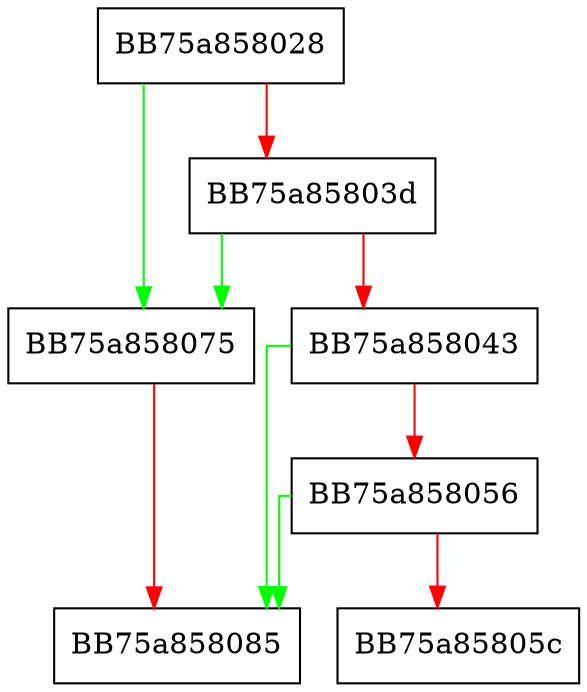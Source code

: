 digraph ProcessBlockExploitAudit {
  node [shape="box"];
  graph [splines=ortho];
  BB75a858028 -> BB75a858075 [color="green"];
  BB75a858028 -> BB75a85803d [color="red"];
  BB75a85803d -> BB75a858075 [color="green"];
  BB75a85803d -> BB75a858043 [color="red"];
  BB75a858043 -> BB75a858085 [color="green"];
  BB75a858043 -> BB75a858056 [color="red"];
  BB75a858056 -> BB75a858085 [color="green"];
  BB75a858056 -> BB75a85805c [color="red"];
  BB75a858075 -> BB75a858085 [color="red"];
}